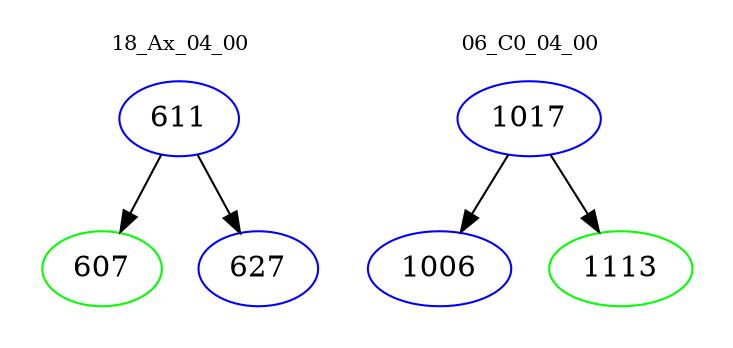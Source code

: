 digraph{
subgraph cluster_0 {
color = white
label = "18_Ax_04_00";
fontsize=10;
T0_611 [label="611", color="blue"]
T0_611 -> T0_607 [color="black"]
T0_607 [label="607", color="green"]
T0_611 -> T0_627 [color="black"]
T0_627 [label="627", color="blue"]
}
subgraph cluster_1 {
color = white
label = "06_C0_04_00";
fontsize=10;
T1_1017 [label="1017", color="blue"]
T1_1017 -> T1_1006 [color="black"]
T1_1006 [label="1006", color="blue"]
T1_1017 -> T1_1113 [color="black"]
T1_1113 [label="1113", color="green"]
}
}
